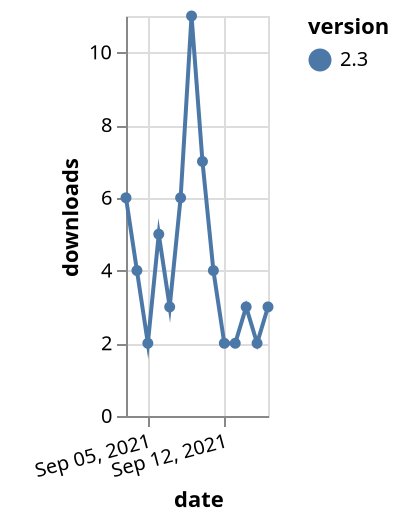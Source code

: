 {"$schema": "https://vega.github.io/schema/vega-lite/v5.json", "description": "A simple bar chart with embedded data.", "data": {"values": [{"date": "2021-09-03", "total": 3813, "delta": 6, "version": "2.3"}, {"date": "2021-09-04", "total": 3817, "delta": 4, "version": "2.3"}, {"date": "2021-09-05", "total": 3819, "delta": 2, "version": "2.3"}, {"date": "2021-09-06", "total": 3824, "delta": 5, "version": "2.3"}, {"date": "2021-09-07", "total": 3827, "delta": 3, "version": "2.3"}, {"date": "2021-09-08", "total": 3833, "delta": 6, "version": "2.3"}, {"date": "2021-09-09", "total": 3844, "delta": 11, "version": "2.3"}, {"date": "2021-09-10", "total": 3851, "delta": 7, "version": "2.3"}, {"date": "2021-09-11", "total": 3855, "delta": 4, "version": "2.3"}, {"date": "2021-09-12", "total": 3857, "delta": 2, "version": "2.3"}, {"date": "2021-09-13", "total": 3859, "delta": 2, "version": "2.3"}, {"date": "2021-09-14", "total": 3862, "delta": 3, "version": "2.3"}, {"date": "2021-09-15", "total": 3864, "delta": 2, "version": "2.3"}, {"date": "2021-09-16", "total": 3867, "delta": 3, "version": "2.3"}]}, "width": "container", "mark": {"type": "line", "point": {"filled": true}}, "encoding": {"x": {"field": "date", "type": "temporal", "timeUnit": "yearmonthdate", "title": "date", "axis": {"labelAngle": -15}}, "y": {"field": "delta", "type": "quantitative", "title": "downloads"}, "color": {"field": "version", "type": "nominal"}, "tooltip": {"field": "delta"}}}